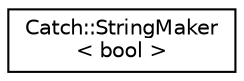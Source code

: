 digraph "Graphical Class Hierarchy"
{
  edge [fontname="Helvetica",fontsize="10",labelfontname="Helvetica",labelfontsize="10"];
  node [fontname="Helvetica",fontsize="10",shape=record];
  rankdir="LR";
  Node0 [label="Catch::StringMaker\l\< bool \>",height=0.2,width=0.4,color="black", fillcolor="white", style="filled",URL="$structCatch_1_1StringMaker_3_01bool_01_4.html"];
}
